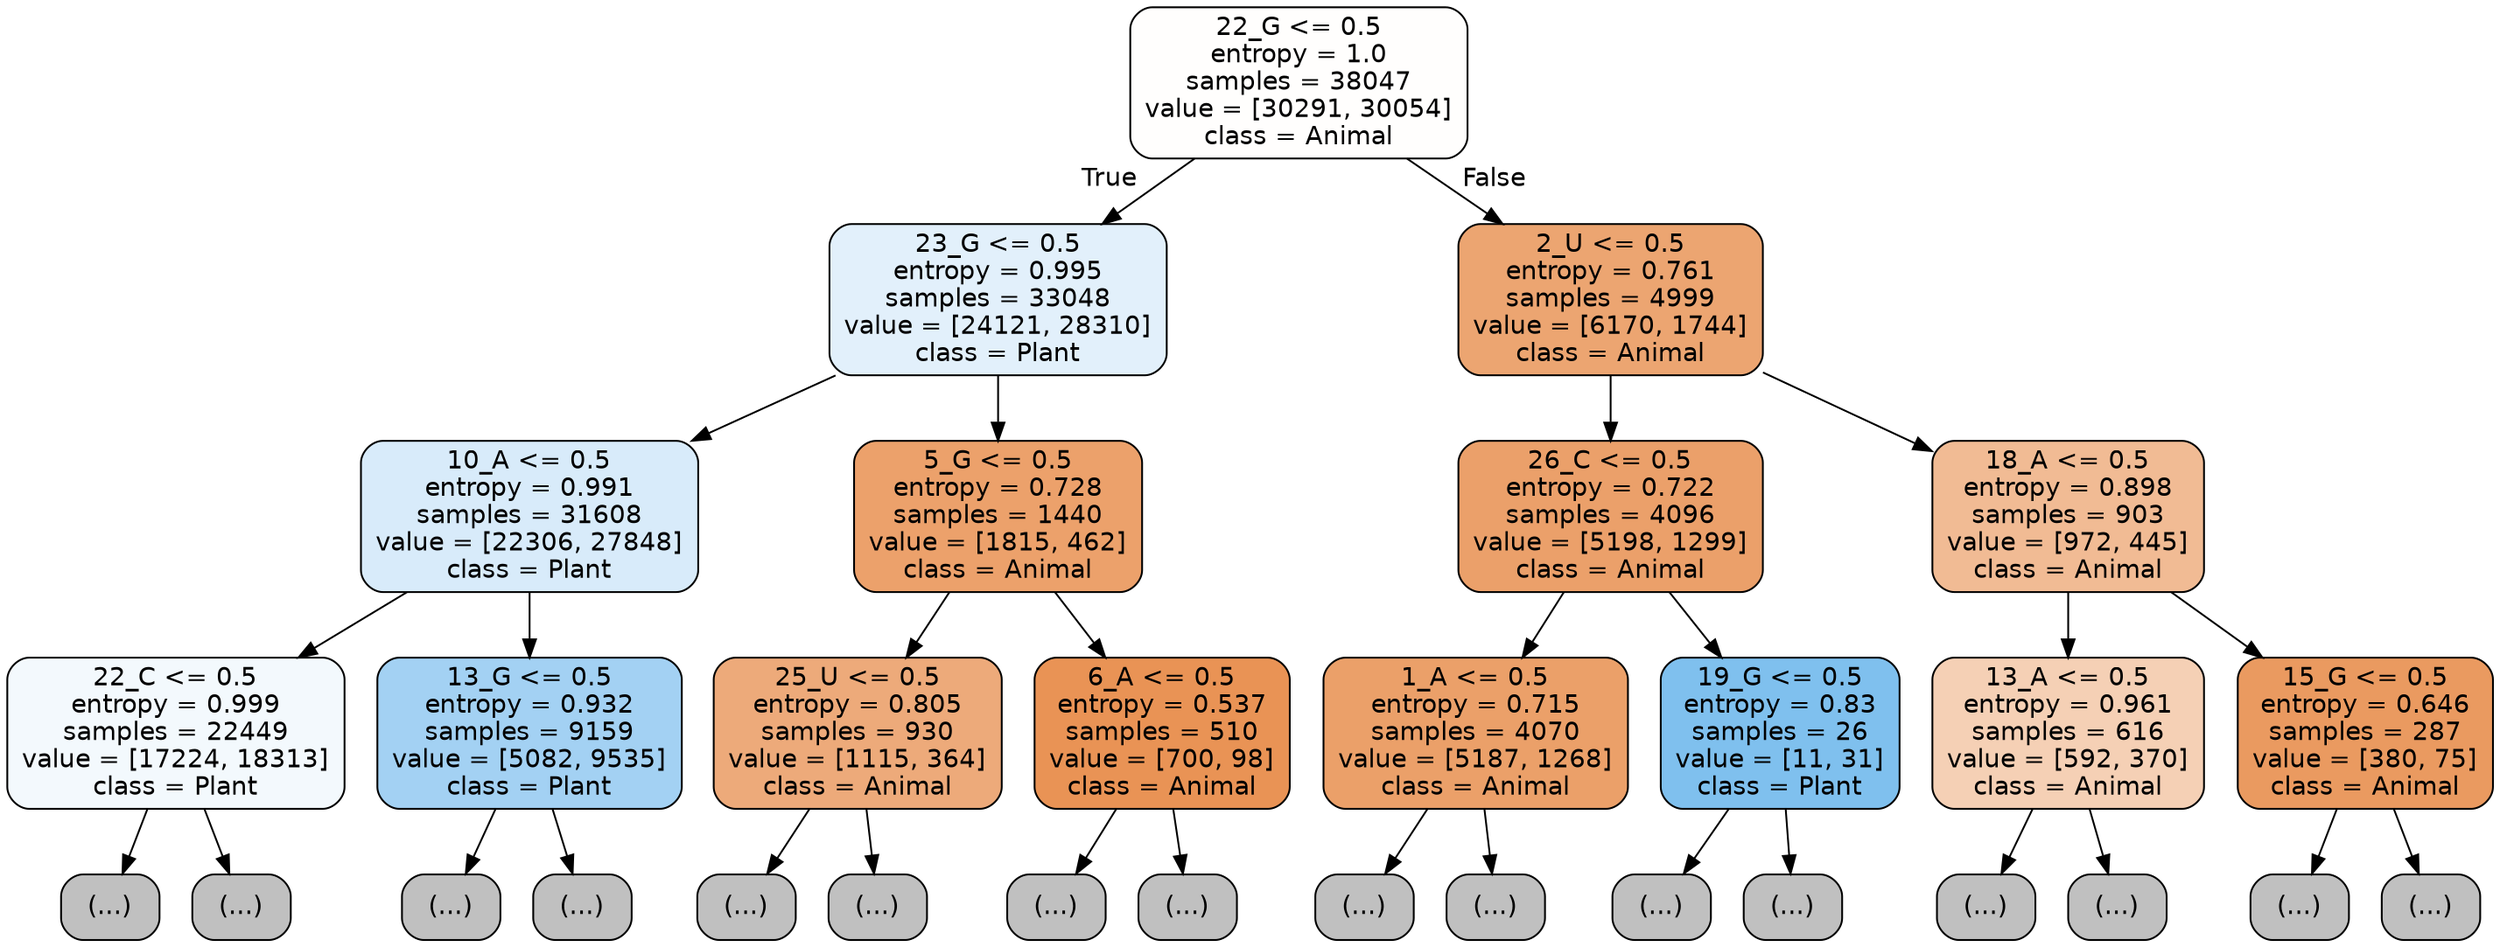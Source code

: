 digraph Tree {
node [shape=box, style="filled, rounded", color="black", fontname="helvetica"] ;
edge [fontname="helvetica"] ;
0 [label="22_G <= 0.5\nentropy = 1.0\nsamples = 38047\nvalue = [30291, 30054]\nclass = Animal", fillcolor="#fffefd"] ;
1 [label="23_G <= 0.5\nentropy = 0.995\nsamples = 33048\nvalue = [24121, 28310]\nclass = Plant", fillcolor="#e2f0fb"] ;
0 -> 1 [labeldistance=2.5, labelangle=45, headlabel="True"] ;
2 [label="10_A <= 0.5\nentropy = 0.991\nsamples = 31608\nvalue = [22306, 27848]\nclass = Plant", fillcolor="#d8ebfa"] ;
1 -> 2 ;
3 [label="22_C <= 0.5\nentropy = 0.999\nsamples = 22449\nvalue = [17224, 18313]\nclass = Plant", fillcolor="#f3f9fd"] ;
2 -> 3 ;
4 [label="(...)", fillcolor="#C0C0C0"] ;
3 -> 4 ;
9425 [label="(...)", fillcolor="#C0C0C0"] ;
3 -> 9425 ;
10782 [label="13_G <= 0.5\nentropy = 0.932\nsamples = 9159\nvalue = [5082, 9535]\nclass = Plant", fillcolor="#a3d1f3"] ;
2 -> 10782 ;
10783 [label="(...)", fillcolor="#C0C0C0"] ;
10782 -> 10783 ;
13294 [label="(...)", fillcolor="#C0C0C0"] ;
10782 -> 13294 ;
14229 [label="5_G <= 0.5\nentropy = 0.728\nsamples = 1440\nvalue = [1815, 462]\nclass = Animal", fillcolor="#eca16b"] ;
1 -> 14229 ;
14230 [label="25_U <= 0.5\nentropy = 0.805\nsamples = 930\nvalue = [1115, 364]\nclass = Animal", fillcolor="#edaa7a"] ;
14229 -> 14230 ;
14231 [label="(...)", fillcolor="#C0C0C0"] ;
14230 -> 14231 ;
14580 [label="(...)", fillcolor="#C0C0C0"] ;
14230 -> 14580 ;
14599 [label="6_A <= 0.5\nentropy = 0.537\nsamples = 510\nvalue = [700, 98]\nclass = Animal", fillcolor="#e99355"] ;
14229 -> 14599 ;
14600 [label="(...)", fillcolor="#C0C0C0"] ;
14599 -> 14600 ;
14693 [label="(...)", fillcolor="#C0C0C0"] ;
14599 -> 14693 ;
14744 [label="2_U <= 0.5\nentropy = 0.761\nsamples = 4999\nvalue = [6170, 1744]\nclass = Animal", fillcolor="#eca571"] ;
0 -> 14744 [labeldistance=2.5, labelangle=-45, headlabel="False"] ;
14745 [label="26_C <= 0.5\nentropy = 0.722\nsamples = 4096\nvalue = [5198, 1299]\nclass = Animal", fillcolor="#eba06a"] ;
14744 -> 14745 ;
14746 [label="1_A <= 0.5\nentropy = 0.715\nsamples = 4070\nvalue = [5187, 1268]\nclass = Animal", fillcolor="#eba069"] ;
14745 -> 14746 ;
14747 [label="(...)", fillcolor="#C0C0C0"] ;
14746 -> 14747 ;
15880 [label="(...)", fillcolor="#C0C0C0"] ;
14746 -> 15880 ;
16233 [label="19_G <= 0.5\nentropy = 0.83\nsamples = 26\nvalue = [11, 31]\nclass = Plant", fillcolor="#7fc0ee"] ;
14745 -> 16233 ;
16234 [label="(...)", fillcolor="#C0C0C0"] ;
16233 -> 16234 ;
16241 [label="(...)", fillcolor="#C0C0C0"] ;
16233 -> 16241 ;
16242 [label="18_A <= 0.5\nentropy = 0.898\nsamples = 903\nvalue = [972, 445]\nclass = Animal", fillcolor="#f1bb94"] ;
14744 -> 16242 ;
16243 [label="13_A <= 0.5\nentropy = 0.961\nsamples = 616\nvalue = [592, 370]\nclass = Animal", fillcolor="#f5d0b5"] ;
16242 -> 16243 ;
16244 [label="(...)", fillcolor="#C0C0C0"] ;
16243 -> 16244 ;
16515 [label="(...)", fillcolor="#C0C0C0"] ;
16243 -> 16515 ;
16628 [label="15_G <= 0.5\nentropy = 0.646\nsamples = 287\nvalue = [380, 75]\nclass = Animal", fillcolor="#ea9a60"] ;
16242 -> 16628 ;
16629 [label="(...)", fillcolor="#C0C0C0"] ;
16628 -> 16629 ;
16728 [label="(...)", fillcolor="#C0C0C0"] ;
16628 -> 16728 ;
}